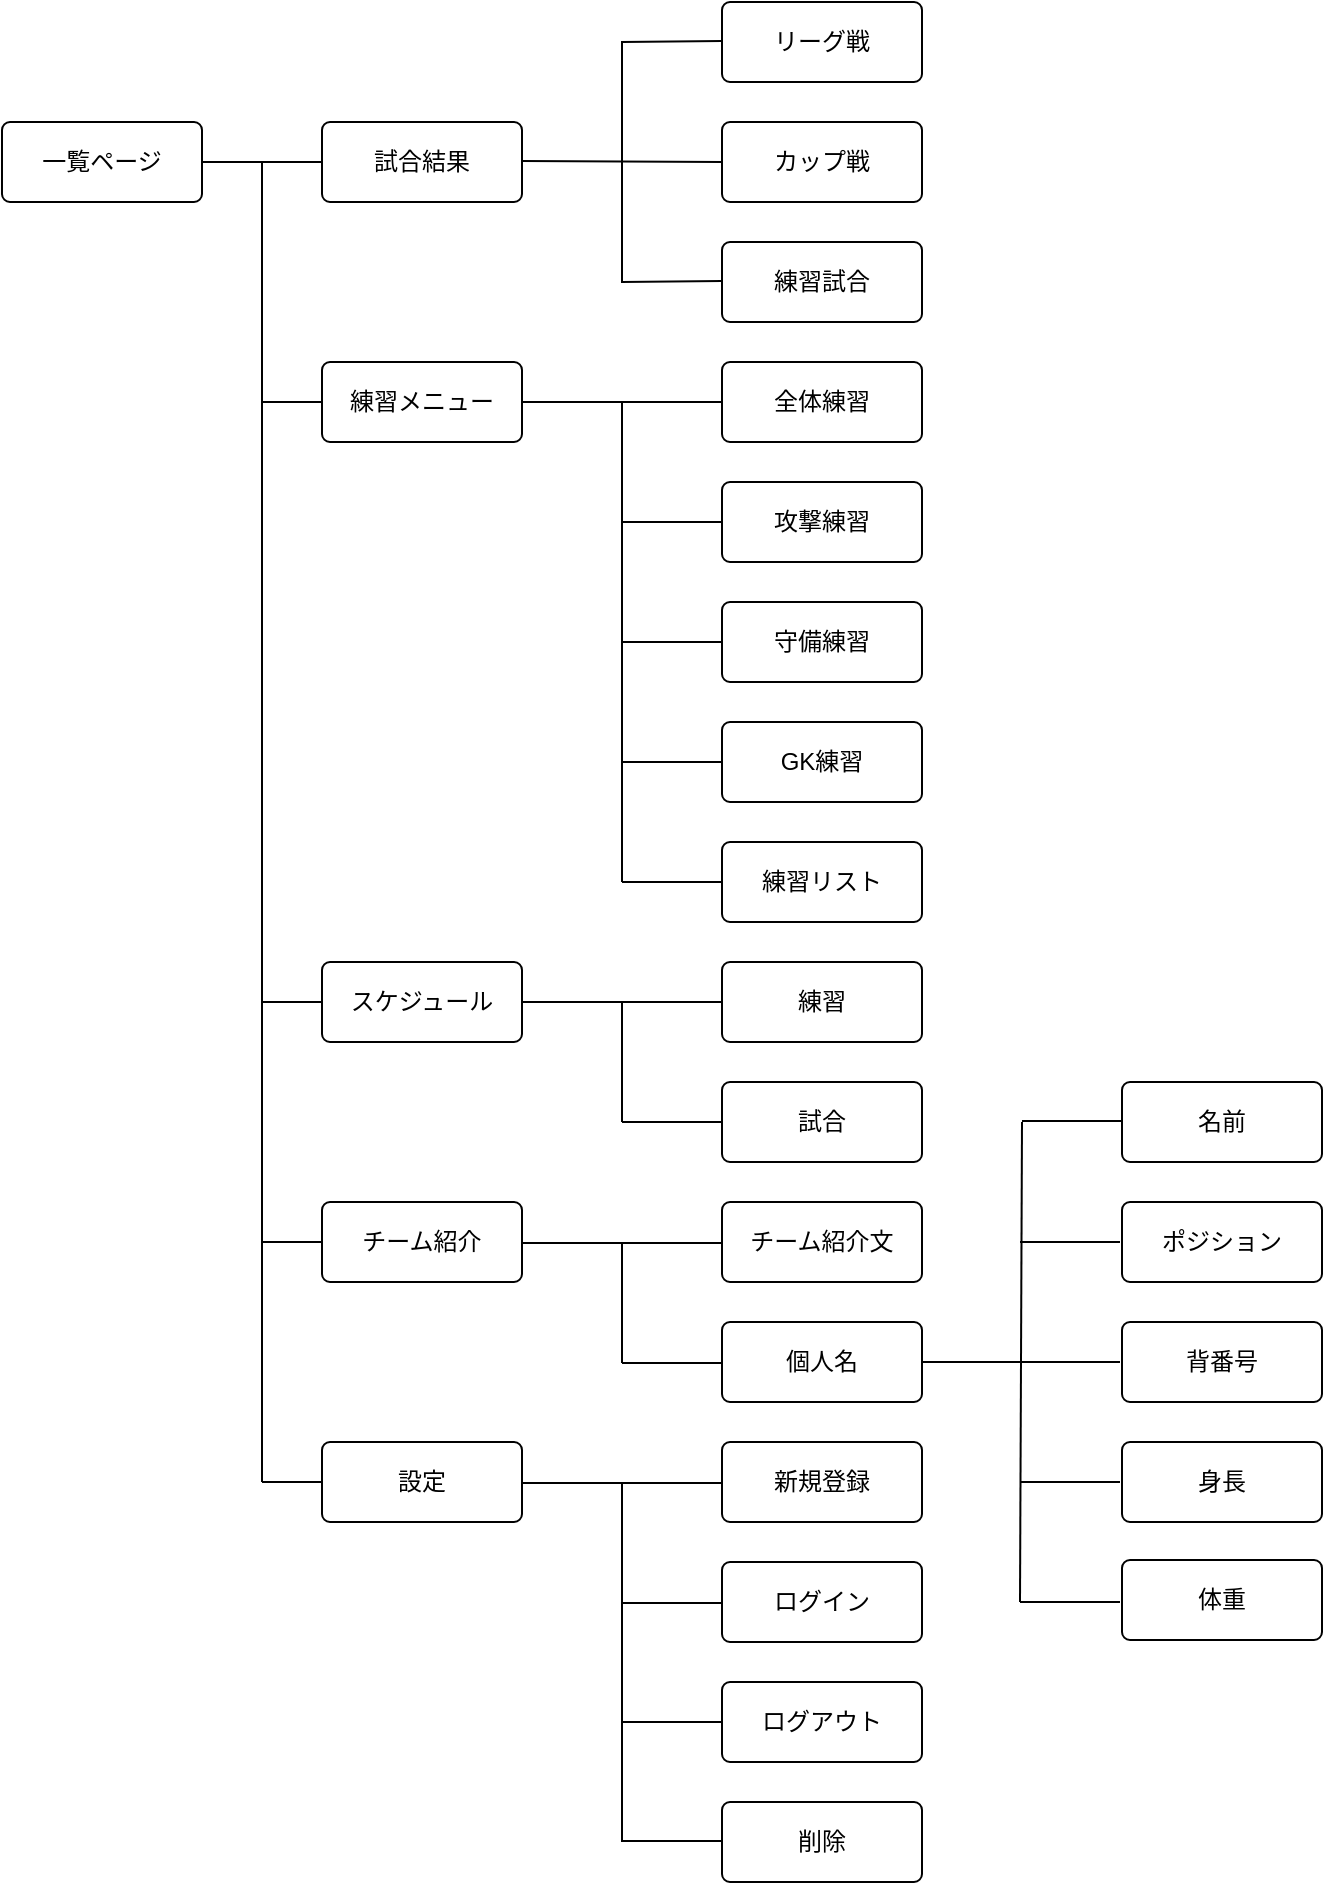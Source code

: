 <mxfile>
    <diagram id="Vula4Mh7jKJQZO3NJ_6q" name="ページ1">
        <mxGraphModel dx="579" dy="553" grid="1" gridSize="10" guides="1" tooltips="1" connect="1" arrows="1" fold="1" page="1" pageScale="1" pageWidth="827" pageHeight="1169" math="0" shadow="0">
            <root>
                <mxCell id="0"/>
                <mxCell id="1" parent="0"/>
                <mxCell id="2" value="一覧ページ" style="rounded=1;arcSize=10;whiteSpace=wrap;html=1;align=center;" parent="1" vertex="1">
                    <mxGeometry x="40" y="80" width="100" height="40" as="geometry"/>
                </mxCell>
                <mxCell id="3" value="試合結果" style="rounded=1;arcSize=10;whiteSpace=wrap;html=1;align=center;" parent="1" vertex="1">
                    <mxGeometry x="200" y="80" width="100" height="40" as="geometry"/>
                </mxCell>
                <mxCell id="4" value="練習メニュー" style="rounded=1;arcSize=10;whiteSpace=wrap;html=1;align=center;" parent="1" vertex="1">
                    <mxGeometry x="200" y="200" width="100" height="40" as="geometry"/>
                </mxCell>
                <mxCell id="5" value="設定" style="rounded=1;arcSize=10;whiteSpace=wrap;html=1;align=center;" parent="1" vertex="1">
                    <mxGeometry x="200" y="740" width="100" height="40" as="geometry"/>
                </mxCell>
                <mxCell id="6" value="チーム紹介" style="rounded=1;arcSize=10;whiteSpace=wrap;html=1;align=center;" parent="1" vertex="1">
                    <mxGeometry x="200" y="620" width="100" height="40" as="geometry"/>
                </mxCell>
                <mxCell id="7" value="スケジュール" style="rounded=1;arcSize=10;whiteSpace=wrap;html=1;align=center;" parent="1" vertex="1">
                    <mxGeometry x="200" y="500" width="100" height="40" as="geometry"/>
                </mxCell>
                <mxCell id="9" value="リーグ戦" style="rounded=1;arcSize=10;whiteSpace=wrap;html=1;align=center;" parent="1" vertex="1">
                    <mxGeometry x="400" y="20" width="100" height="40" as="geometry"/>
                </mxCell>
                <mxCell id="10" value="カップ戦" style="rounded=1;arcSize=10;whiteSpace=wrap;html=1;align=center;" parent="1" vertex="1">
                    <mxGeometry x="400" y="80" width="100" height="40" as="geometry"/>
                </mxCell>
                <mxCell id="11" value="練習試合" style="rounded=1;arcSize=10;whiteSpace=wrap;html=1;align=center;" parent="1" vertex="1">
                    <mxGeometry x="400" y="140" width="100" height="40" as="geometry"/>
                </mxCell>
                <mxCell id="12" value="攻撃練習" style="rounded=1;arcSize=10;whiteSpace=wrap;html=1;align=center;" parent="1" vertex="1">
                    <mxGeometry x="400" y="260" width="100" height="40" as="geometry"/>
                </mxCell>
                <mxCell id="13" value="全体練習" style="rounded=1;arcSize=10;whiteSpace=wrap;html=1;align=center;" parent="1" vertex="1">
                    <mxGeometry x="400" y="200" width="100" height="40" as="geometry"/>
                </mxCell>
                <mxCell id="15" value="練習リスト" style="rounded=1;arcSize=10;whiteSpace=wrap;html=1;align=center;" parent="1" vertex="1">
                    <mxGeometry x="400" y="440" width="100" height="40" as="geometry"/>
                </mxCell>
                <mxCell id="16" value="GK練習" style="rounded=1;arcSize=10;whiteSpace=wrap;html=1;align=center;" parent="1" vertex="1">
                    <mxGeometry x="400" y="380" width="100" height="40" as="geometry"/>
                </mxCell>
                <mxCell id="17" value="守備練習" style="rounded=1;arcSize=10;whiteSpace=wrap;html=1;align=center;" parent="1" vertex="1">
                    <mxGeometry x="400" y="320" width="100" height="40" as="geometry"/>
                </mxCell>
                <mxCell id="18" value="試合" style="rounded=1;arcSize=10;whiteSpace=wrap;html=1;align=center;" parent="1" vertex="1">
                    <mxGeometry x="400" y="560" width="100" height="40" as="geometry"/>
                </mxCell>
                <mxCell id="19" value="練習" style="rounded=1;arcSize=10;whiteSpace=wrap;html=1;align=center;" parent="1" vertex="1">
                    <mxGeometry x="400" y="500" width="100" height="40" as="geometry"/>
                </mxCell>
                <mxCell id="20" value="個人名" style="rounded=1;arcSize=10;whiteSpace=wrap;html=1;align=center;" parent="1" vertex="1">
                    <mxGeometry x="400" y="680" width="100" height="40" as="geometry"/>
                </mxCell>
                <mxCell id="21" value="チーム紹介文" style="rounded=1;arcSize=10;whiteSpace=wrap;html=1;align=center;" parent="1" vertex="1">
                    <mxGeometry x="400" y="620" width="100" height="40" as="geometry"/>
                </mxCell>
                <mxCell id="22" value="削除" style="rounded=1;arcSize=10;whiteSpace=wrap;html=1;align=center;" parent="1" vertex="1">
                    <mxGeometry x="400" y="920" width="100" height="40" as="geometry"/>
                </mxCell>
                <mxCell id="23" value="ログアウト" style="rounded=1;arcSize=10;whiteSpace=wrap;html=1;align=center;" parent="1" vertex="1">
                    <mxGeometry x="400" y="860" width="100" height="40" as="geometry"/>
                </mxCell>
                <mxCell id="24" value="ログイン" style="rounded=1;arcSize=10;whiteSpace=wrap;html=1;align=center;" parent="1" vertex="1">
                    <mxGeometry x="400" y="800" width="100" height="40" as="geometry"/>
                </mxCell>
                <mxCell id="25" value="新規登録" style="rounded=1;arcSize=10;whiteSpace=wrap;html=1;align=center;" parent="1" vertex="1">
                    <mxGeometry x="400" y="740" width="100" height="40" as="geometry"/>
                </mxCell>
                <mxCell id="26" value="身長" style="rounded=1;arcSize=10;whiteSpace=wrap;html=1;align=center;" parent="1" vertex="1">
                    <mxGeometry x="600" y="740" width="100" height="40" as="geometry"/>
                </mxCell>
                <mxCell id="27" value="背番号" style="rounded=1;arcSize=10;whiteSpace=wrap;html=1;align=center;" parent="1" vertex="1">
                    <mxGeometry x="600" y="680" width="100" height="40" as="geometry"/>
                </mxCell>
                <mxCell id="28" value="ポジション" style="rounded=1;arcSize=10;whiteSpace=wrap;html=1;align=center;" parent="1" vertex="1">
                    <mxGeometry x="600" y="620" width="100" height="40" as="geometry"/>
                </mxCell>
                <mxCell id="29" value="名前" style="rounded=1;arcSize=10;whiteSpace=wrap;html=1;align=center;" parent="1" vertex="1">
                    <mxGeometry x="600" y="560" width="100" height="40" as="geometry"/>
                </mxCell>
                <mxCell id="30" value="体重" style="rounded=1;arcSize=10;whiteSpace=wrap;html=1;align=center;" parent="1" vertex="1">
                    <mxGeometry x="600" y="799" width="100" height="40" as="geometry"/>
                </mxCell>
                <mxCell id="31" value="" style="endArrow=none;html=1;rounded=0;exitX=1;exitY=0.5;exitDx=0;exitDy=0;entryX=0;entryY=0.5;entryDx=0;entryDy=0;" parent="1" source="2" target="3" edge="1">
                    <mxGeometry relative="1" as="geometry">
                        <mxPoint x="200" y="130" as="sourcePoint"/>
                        <mxPoint x="360" y="130" as="targetPoint"/>
                    </mxGeometry>
                </mxCell>
                <mxCell id="32" value="" style="endArrow=none;html=1;rounded=0;" parent="1" edge="1">
                    <mxGeometry relative="1" as="geometry">
                        <mxPoint x="170" y="760" as="sourcePoint"/>
                        <mxPoint x="170" y="99.5" as="targetPoint"/>
                    </mxGeometry>
                </mxCell>
                <mxCell id="33" value="" style="endArrow=none;html=1;rounded=0;" parent="1" edge="1">
                    <mxGeometry relative="1" as="geometry">
                        <mxPoint x="350" y="100" as="sourcePoint"/>
                        <mxPoint x="400" y="159.5" as="targetPoint"/>
                        <Array as="points">
                            <mxPoint x="350" y="160"/>
                        </Array>
                    </mxGeometry>
                </mxCell>
                <mxCell id="34" value="" style="endArrow=none;html=1;rounded=0;" parent="1" edge="1">
                    <mxGeometry relative="1" as="geometry">
                        <mxPoint x="350" y="100" as="sourcePoint"/>
                        <mxPoint x="400" y="39.5" as="targetPoint"/>
                        <Array as="points">
                            <mxPoint x="350" y="40"/>
                        </Array>
                    </mxGeometry>
                </mxCell>
                <mxCell id="35" value="" style="endArrow=none;html=1;rounded=0;" parent="1" edge="1">
                    <mxGeometry relative="1" as="geometry">
                        <mxPoint x="300" y="99.5" as="sourcePoint"/>
                        <mxPoint x="400" y="100" as="targetPoint"/>
                    </mxGeometry>
                </mxCell>
                <mxCell id="36" value="" style="endArrow=none;html=1;rounded=0;entryX=0;entryY=0.5;entryDx=0;entryDy=0;" parent="1" target="5" edge="1">
                    <mxGeometry relative="1" as="geometry">
                        <mxPoint x="170" y="760" as="sourcePoint"/>
                        <mxPoint x="360" y="680" as="targetPoint"/>
                    </mxGeometry>
                </mxCell>
                <mxCell id="37" value="" style="endArrow=none;html=1;rounded=0;entryX=0;entryY=0.5;entryDx=0;entryDy=0;" parent="1" target="6" edge="1">
                    <mxGeometry relative="1" as="geometry">
                        <mxPoint x="170" y="640" as="sourcePoint"/>
                        <mxPoint x="210" y="770" as="targetPoint"/>
                    </mxGeometry>
                </mxCell>
                <mxCell id="38" value="" style="endArrow=none;html=1;rounded=0;" parent="1" target="4" edge="1">
                    <mxGeometry relative="1" as="geometry">
                        <mxPoint x="170" y="220" as="sourcePoint"/>
                        <mxPoint x="230" y="480" as="targetPoint"/>
                    </mxGeometry>
                </mxCell>
                <mxCell id="39" value="" style="endArrow=none;html=1;rounded=0;entryX=0;entryY=0.5;entryDx=0;entryDy=0;" parent="1" target="7" edge="1">
                    <mxGeometry relative="1" as="geometry">
                        <mxPoint x="170" y="520" as="sourcePoint"/>
                        <mxPoint x="230" y="790" as="targetPoint"/>
                    </mxGeometry>
                </mxCell>
                <mxCell id="40" value="" style="line;strokeWidth=1;rotatable=0;dashed=0;labelPosition=right;align=left;verticalAlign=middle;spacingTop=0;spacingLeft=6;points=[];portConstraint=eastwest;" parent="1" vertex="1">
                    <mxGeometry x="300" y="215" width="100" height="10" as="geometry"/>
                </mxCell>
                <mxCell id="41" value="" style="endArrow=none;html=1;rounded=0;exitX=0.5;exitY=0.5;exitDx=0;exitDy=0;exitPerimeter=0;" parent="1" source="40" edge="1">
                    <mxGeometry relative="1" as="geometry">
                        <mxPoint x="370" y="130" as="sourcePoint"/>
                        <mxPoint x="350" y="460" as="targetPoint"/>
                    </mxGeometry>
                </mxCell>
                <mxCell id="42" value="" style="endArrow=none;html=1;rounded=0;" parent="1" edge="1">
                    <mxGeometry relative="1" as="geometry">
                        <mxPoint x="350" y="280" as="sourcePoint"/>
                        <mxPoint x="400" y="280" as="targetPoint"/>
                    </mxGeometry>
                </mxCell>
                <mxCell id="43" value="" style="endArrow=none;html=1;rounded=0;entryX=0;entryY=0.5;entryDx=0;entryDy=0;" parent="1" target="17" edge="1">
                    <mxGeometry relative="1" as="geometry">
                        <mxPoint x="350" y="340" as="sourcePoint"/>
                        <mxPoint x="410" y="290" as="targetPoint"/>
                    </mxGeometry>
                </mxCell>
                <mxCell id="44" value="" style="endArrow=none;html=1;rounded=0;entryX=0;entryY=0.5;entryDx=0;entryDy=0;" parent="1" target="16" edge="1">
                    <mxGeometry relative="1" as="geometry">
                        <mxPoint x="350" y="400" as="sourcePoint"/>
                        <mxPoint x="410" y="350" as="targetPoint"/>
                    </mxGeometry>
                </mxCell>
                <mxCell id="45" value="" style="endArrow=none;html=1;rounded=0;entryX=0;entryY=0.5;entryDx=0;entryDy=0;" parent="1" target="15" edge="1">
                    <mxGeometry relative="1" as="geometry">
                        <mxPoint x="350" y="460" as="sourcePoint"/>
                        <mxPoint x="410" y="410" as="targetPoint"/>
                    </mxGeometry>
                </mxCell>
                <mxCell id="47" value="" style="endArrow=none;html=1;rounded=0;entryX=0;entryY=0.5;entryDx=0;entryDy=0;exitX=1;exitY=0.5;exitDx=0;exitDy=0;" parent="1" source="7" target="19" edge="1">
                    <mxGeometry relative="1" as="geometry">
                        <mxPoint x="360" y="470" as="sourcePoint"/>
                        <mxPoint x="410" y="470" as="targetPoint"/>
                    </mxGeometry>
                </mxCell>
                <mxCell id="48" value="" style="endArrow=none;html=1;rounded=0;" parent="1" edge="1">
                    <mxGeometry relative="1" as="geometry">
                        <mxPoint x="350" y="520" as="sourcePoint"/>
                        <mxPoint x="350" y="580" as="targetPoint"/>
                    </mxGeometry>
                </mxCell>
                <mxCell id="50" value="" style="endArrow=none;html=1;rounded=0;entryX=0;entryY=0.5;entryDx=0;entryDy=0;" parent="1" target="18" edge="1">
                    <mxGeometry relative="1" as="geometry">
                        <mxPoint x="350" y="580" as="sourcePoint"/>
                        <mxPoint x="410" y="470" as="targetPoint"/>
                    </mxGeometry>
                </mxCell>
                <mxCell id="51" value="" style="endArrow=none;html=1;rounded=0;entryX=0;entryY=0.5;entryDx=0;entryDy=0;exitX=1;exitY=0.5;exitDx=0;exitDy=0;" parent="1" edge="1">
                    <mxGeometry relative="1" as="geometry">
                        <mxPoint x="300" y="640.5" as="sourcePoint"/>
                        <mxPoint x="400" y="640.5" as="targetPoint"/>
                    </mxGeometry>
                </mxCell>
                <mxCell id="52" value="" style="endArrow=none;html=1;rounded=0;" parent="1" edge="1">
                    <mxGeometry relative="1" as="geometry">
                        <mxPoint x="350" y="640.5" as="sourcePoint"/>
                        <mxPoint x="350" y="700.5" as="targetPoint"/>
                    </mxGeometry>
                </mxCell>
                <mxCell id="53" value="" style="endArrow=none;html=1;rounded=0;entryX=0;entryY=0.5;entryDx=0;entryDy=0;" parent="1" edge="1">
                    <mxGeometry relative="1" as="geometry">
                        <mxPoint x="350" y="700.5" as="sourcePoint"/>
                        <mxPoint x="400" y="700.5" as="targetPoint"/>
                    </mxGeometry>
                </mxCell>
                <mxCell id="54" value="" style="endArrow=none;html=1;rounded=0;entryX=0;entryY=0.5;entryDx=0;entryDy=0;exitX=1;exitY=0.5;exitDx=0;exitDy=0;" parent="1" edge="1">
                    <mxGeometry relative="1" as="geometry">
                        <mxPoint x="300" y="760.5" as="sourcePoint"/>
                        <mxPoint x="400" y="760.5" as="targetPoint"/>
                    </mxGeometry>
                </mxCell>
                <mxCell id="55" value="" style="endArrow=none;html=1;rounded=0;" parent="1" edge="1">
                    <mxGeometry relative="1" as="geometry">
                        <mxPoint x="350" y="760.5" as="sourcePoint"/>
                        <mxPoint x="350" y="940" as="targetPoint"/>
                    </mxGeometry>
                </mxCell>
                <mxCell id="56" value="" style="endArrow=none;html=1;rounded=0;entryX=0;entryY=0.5;entryDx=0;entryDy=0;" parent="1" edge="1">
                    <mxGeometry relative="1" as="geometry">
                        <mxPoint x="350" y="820.5" as="sourcePoint"/>
                        <mxPoint x="400" y="820.5" as="targetPoint"/>
                    </mxGeometry>
                </mxCell>
                <mxCell id="57" value="" style="endArrow=none;html=1;rounded=0;entryX=0;entryY=0.5;entryDx=0;entryDy=0;" parent="1" edge="1">
                    <mxGeometry relative="1" as="geometry">
                        <mxPoint x="350" y="880" as="sourcePoint"/>
                        <mxPoint x="400" y="880" as="targetPoint"/>
                    </mxGeometry>
                </mxCell>
                <mxCell id="58" value="" style="endArrow=none;html=1;rounded=0;entryX=0;entryY=0.5;entryDx=0;entryDy=0;" parent="1" edge="1">
                    <mxGeometry relative="1" as="geometry">
                        <mxPoint x="350" y="939.5" as="sourcePoint"/>
                        <mxPoint x="400" y="939.5" as="targetPoint"/>
                    </mxGeometry>
                </mxCell>
                <mxCell id="60" value="" style="endArrow=none;html=1;rounded=0;exitX=0.5;exitY=0.5;exitDx=0;exitDy=0;exitPerimeter=0;" parent="1" edge="1">
                    <mxGeometry relative="1" as="geometry">
                        <mxPoint x="550" y="580" as="sourcePoint"/>
                        <mxPoint x="549" y="820" as="targetPoint"/>
                    </mxGeometry>
                </mxCell>
                <mxCell id="61" value="" style="endArrow=none;html=1;rounded=0;" parent="1" edge="1">
                    <mxGeometry relative="1" as="geometry">
                        <mxPoint x="549" y="640" as="sourcePoint"/>
                        <mxPoint x="599" y="640" as="targetPoint"/>
                    </mxGeometry>
                </mxCell>
                <mxCell id="62" value="" style="endArrow=none;html=1;rounded=0;entryX=0;entryY=0.5;entryDx=0;entryDy=0;exitX=1;exitY=0.5;exitDx=0;exitDy=0;" parent="1" source="20" edge="1">
                    <mxGeometry relative="1" as="geometry">
                        <mxPoint x="549" y="700" as="sourcePoint"/>
                        <mxPoint x="599" y="700" as="targetPoint"/>
                    </mxGeometry>
                </mxCell>
                <mxCell id="63" value="" style="endArrow=none;html=1;rounded=0;entryX=0;entryY=0.5;entryDx=0;entryDy=0;" parent="1" edge="1">
                    <mxGeometry relative="1" as="geometry">
                        <mxPoint x="549" y="760" as="sourcePoint"/>
                        <mxPoint x="599" y="760" as="targetPoint"/>
                    </mxGeometry>
                </mxCell>
                <mxCell id="64" value="" style="endArrow=none;html=1;rounded=0;entryX=0;entryY=0.5;entryDx=0;entryDy=0;" parent="1" edge="1">
                    <mxGeometry relative="1" as="geometry">
                        <mxPoint x="549" y="820" as="sourcePoint"/>
                        <mxPoint x="599" y="820" as="targetPoint"/>
                    </mxGeometry>
                </mxCell>
                <mxCell id="66" value="" style="endArrow=none;html=1;rounded=0;" parent="1" edge="1">
                    <mxGeometry relative="1" as="geometry">
                        <mxPoint x="550" y="579.5" as="sourcePoint"/>
                        <mxPoint x="600" y="579.5" as="targetPoint"/>
                    </mxGeometry>
                </mxCell>
            </root>
        </mxGraphModel>
    </diagram>
</mxfile>